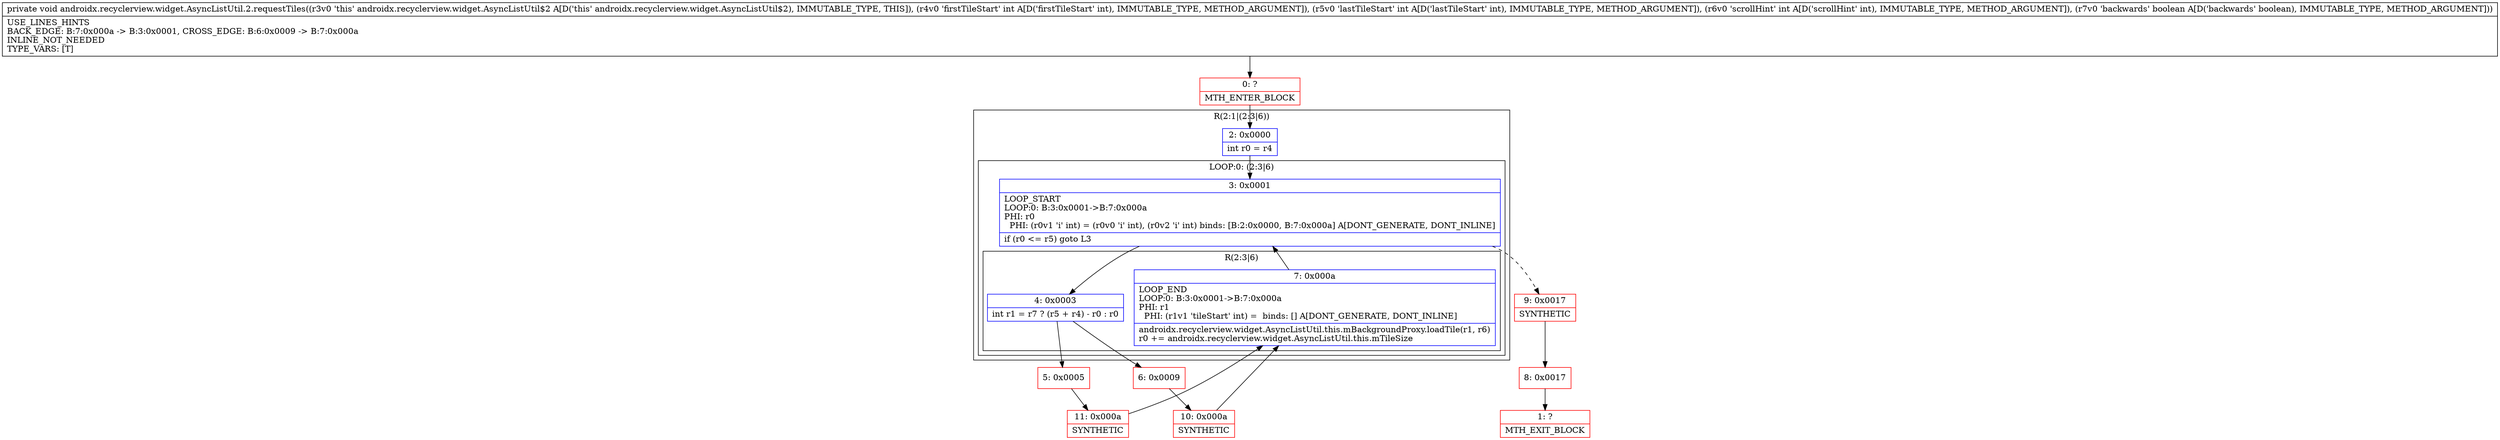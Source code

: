 digraph "CFG forandroidx.recyclerview.widget.AsyncListUtil.2.requestTiles(IIIZ)V" {
subgraph cluster_Region_825334243 {
label = "R(2:1|(2:3|6))";
node [shape=record,color=blue];
Node_2 [shape=record,label="{2\:\ 0x0000|int r0 = r4\l}"];
subgraph cluster_LoopRegion_1706764123 {
label = "LOOP:0: (2:3|6)";
node [shape=record,color=blue];
Node_3 [shape=record,label="{3\:\ 0x0001|LOOP_START\lLOOP:0: B:3:0x0001\-\>B:7:0x000a\lPHI: r0 \l  PHI: (r0v1 'i' int) = (r0v0 'i' int), (r0v2 'i' int) binds: [B:2:0x0000, B:7:0x000a] A[DONT_GENERATE, DONT_INLINE]\l|if (r0 \<= r5) goto L3\l}"];
subgraph cluster_Region_492665085 {
label = "R(2:3|6)";
node [shape=record,color=blue];
Node_4 [shape=record,label="{4\:\ 0x0003|int r1 = r7 ? (r5 + r4) \- r0 : r0\l}"];
Node_7 [shape=record,label="{7\:\ 0x000a|LOOP_END\lLOOP:0: B:3:0x0001\-\>B:7:0x000a\lPHI: r1 \l  PHI: (r1v1 'tileStart' int) =  binds: [] A[DONT_GENERATE, DONT_INLINE]\l|androidx.recyclerview.widget.AsyncListUtil.this.mBackgroundProxy.loadTile(r1, r6)\lr0 += androidx.recyclerview.widget.AsyncListUtil.this.mTileSize\l}"];
}
}
}
Node_0 [shape=record,color=red,label="{0\:\ ?|MTH_ENTER_BLOCK\l}"];
Node_5 [shape=record,color=red,label="{5\:\ 0x0005}"];
Node_11 [shape=record,color=red,label="{11\:\ 0x000a|SYNTHETIC\l}"];
Node_6 [shape=record,color=red,label="{6\:\ 0x0009}"];
Node_10 [shape=record,color=red,label="{10\:\ 0x000a|SYNTHETIC\l}"];
Node_9 [shape=record,color=red,label="{9\:\ 0x0017|SYNTHETIC\l}"];
Node_8 [shape=record,color=red,label="{8\:\ 0x0017}"];
Node_1 [shape=record,color=red,label="{1\:\ ?|MTH_EXIT_BLOCK\l}"];
MethodNode[shape=record,label="{private void androidx.recyclerview.widget.AsyncListUtil.2.requestTiles((r3v0 'this' androidx.recyclerview.widget.AsyncListUtil$2 A[D('this' androidx.recyclerview.widget.AsyncListUtil$2), IMMUTABLE_TYPE, THIS]), (r4v0 'firstTileStart' int A[D('firstTileStart' int), IMMUTABLE_TYPE, METHOD_ARGUMENT]), (r5v0 'lastTileStart' int A[D('lastTileStart' int), IMMUTABLE_TYPE, METHOD_ARGUMENT]), (r6v0 'scrollHint' int A[D('scrollHint' int), IMMUTABLE_TYPE, METHOD_ARGUMENT]), (r7v0 'backwards' boolean A[D('backwards' boolean), IMMUTABLE_TYPE, METHOD_ARGUMENT]))  | USE_LINES_HINTS\lBACK_EDGE: B:7:0x000a \-\> B:3:0x0001, CROSS_EDGE: B:6:0x0009 \-\> B:7:0x000a\lINLINE_NOT_NEEDED\lTYPE_VARS: [T]\l}"];
MethodNode -> Node_0;Node_2 -> Node_3;
Node_3 -> Node_4;
Node_3 -> Node_9[style=dashed];
Node_4 -> Node_5;
Node_4 -> Node_6;
Node_7 -> Node_3;
Node_0 -> Node_2;
Node_5 -> Node_11;
Node_11 -> Node_7;
Node_6 -> Node_10;
Node_10 -> Node_7;
Node_9 -> Node_8;
Node_8 -> Node_1;
}

